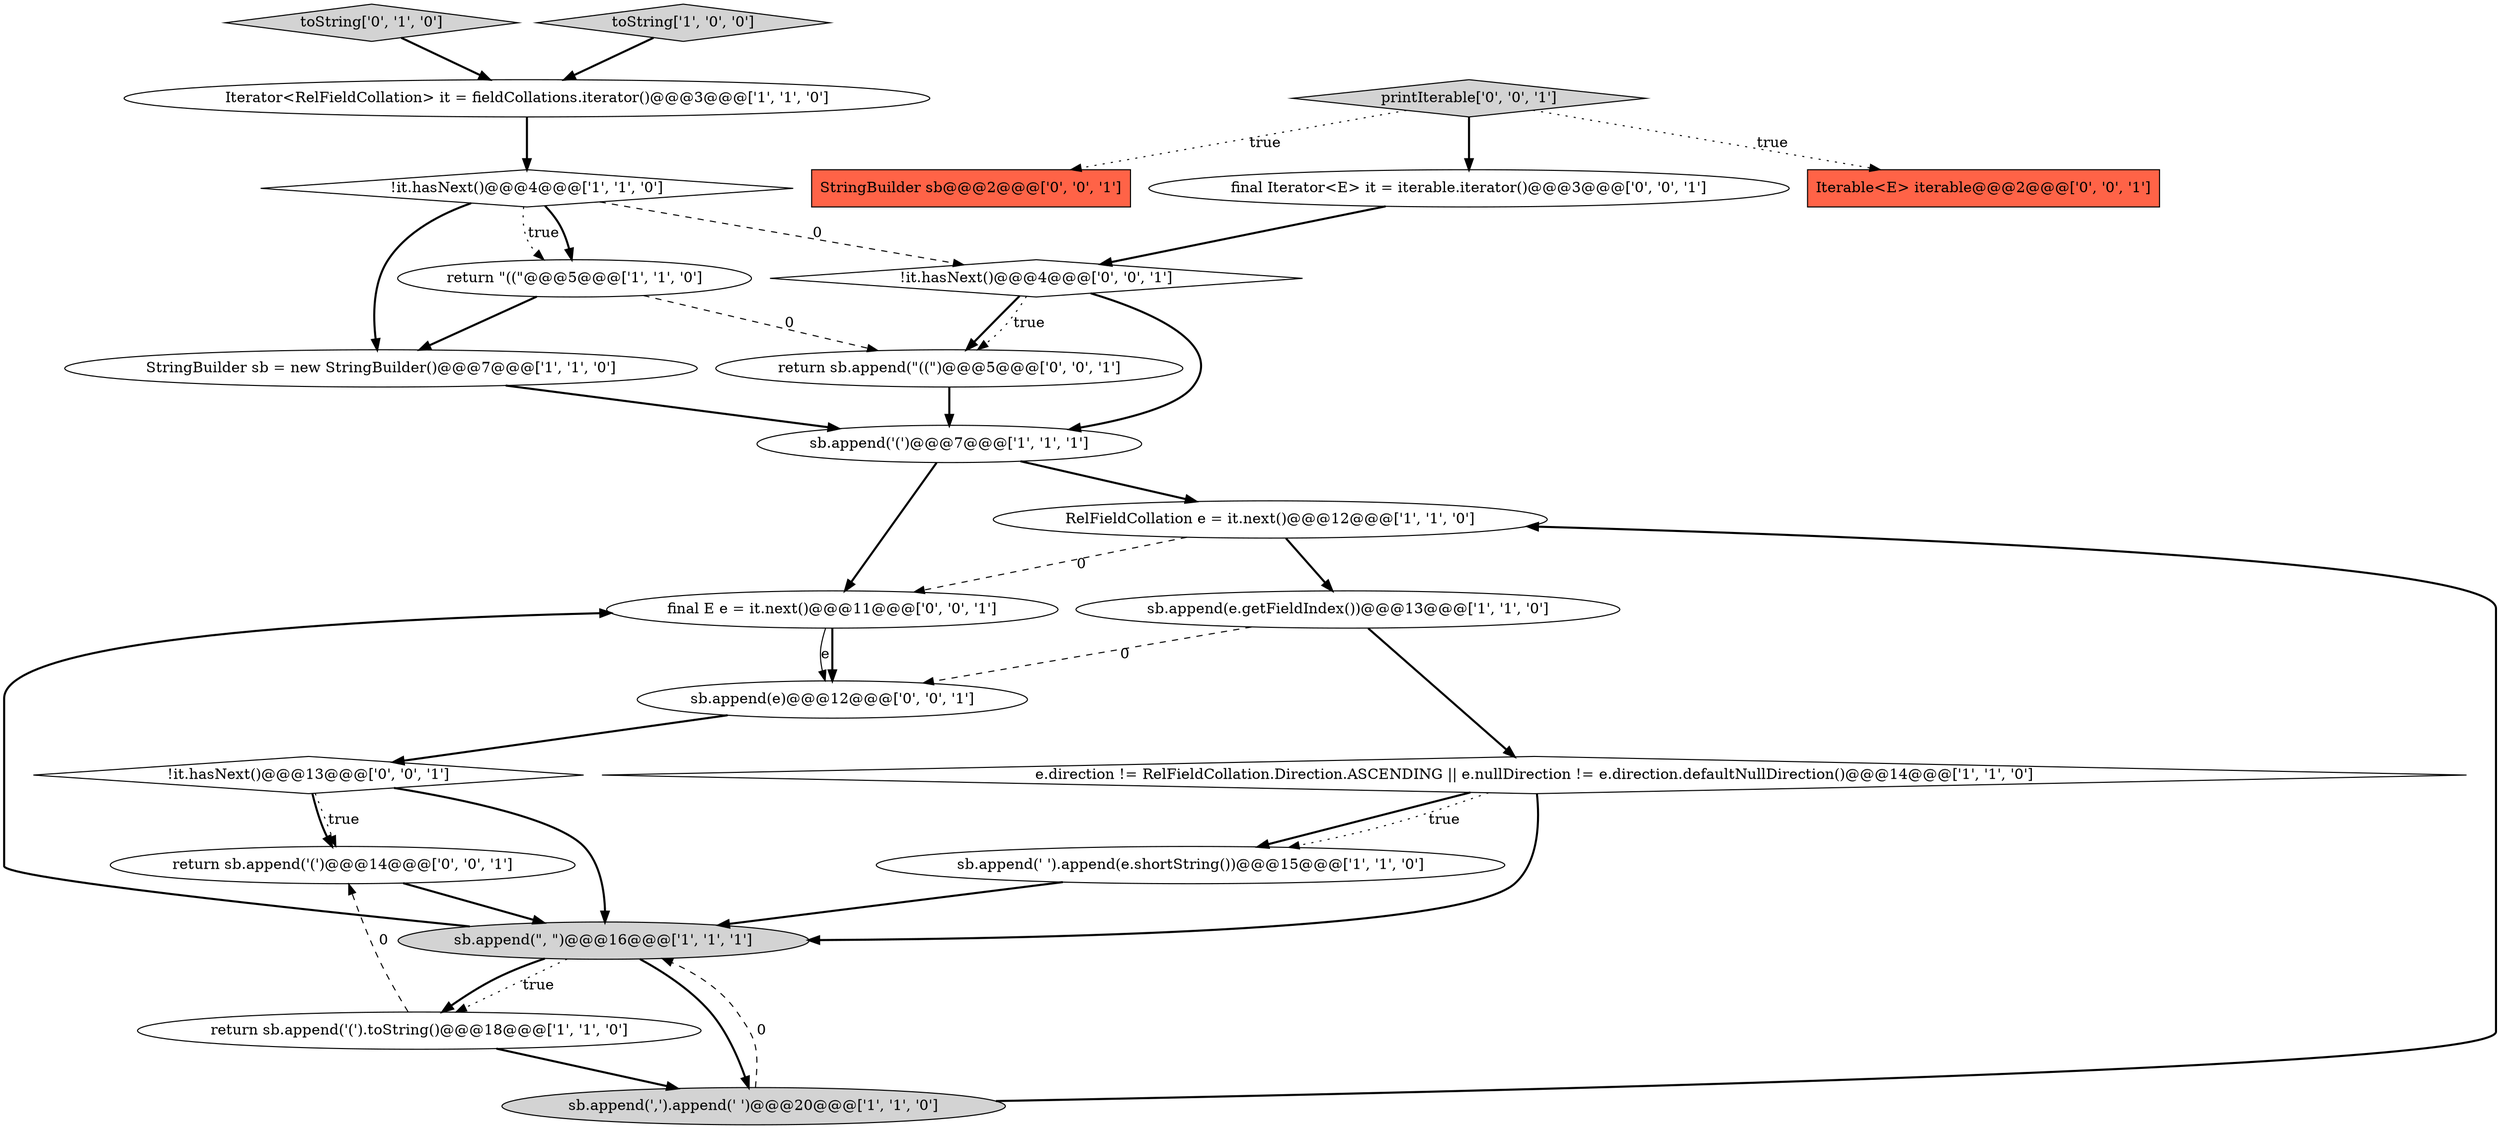 digraph {
2 [style = filled, label = "return \"((\"@@@5@@@['1', '1', '0']", fillcolor = white, shape = ellipse image = "AAA0AAABBB1BBB"];
10 [style = filled, label = "sb.append(' ').append(e.shortString())@@@15@@@['1', '1', '0']", fillcolor = white, shape = ellipse image = "AAA0AAABBB1BBB"];
13 [style = filled, label = "toString['0', '1', '0']", fillcolor = lightgray, shape = diamond image = "AAA0AAABBB2BBB"];
0 [style = filled, label = "sb.append(',').append(' ')@@@20@@@['1', '1', '0']", fillcolor = lightgray, shape = ellipse image = "AAA0AAABBB1BBB"];
20 [style = filled, label = "printIterable['0', '0', '1']", fillcolor = lightgray, shape = diamond image = "AAA0AAABBB3BBB"];
1 [style = filled, label = "StringBuilder sb = new StringBuilder()@@@7@@@['1', '1', '0']", fillcolor = white, shape = ellipse image = "AAA0AAABBB1BBB"];
19 [style = filled, label = "Iterable<E> iterable@@@2@@@['0', '0', '1']", fillcolor = tomato, shape = box image = "AAA0AAABBB3BBB"];
11 [style = filled, label = "toString['1', '0', '0']", fillcolor = lightgray, shape = diamond image = "AAA0AAABBB1BBB"];
15 [style = filled, label = "return sb.append(\"((\")@@@5@@@['0', '0', '1']", fillcolor = white, shape = ellipse image = "AAA0AAABBB3BBB"];
5 [style = filled, label = "RelFieldCollation e = it.next()@@@12@@@['1', '1', '0']", fillcolor = white, shape = ellipse image = "AAA0AAABBB1BBB"];
7 [style = filled, label = "!it.hasNext()@@@4@@@['1', '1', '0']", fillcolor = white, shape = diamond image = "AAA0AAABBB1BBB"];
21 [style = filled, label = "!it.hasNext()@@@4@@@['0', '0', '1']", fillcolor = white, shape = diamond image = "AAA0AAABBB3BBB"];
3 [style = filled, label = "e.direction != RelFieldCollation.Direction.ASCENDING || e.nullDirection != e.direction.defaultNullDirection()@@@14@@@['1', '1', '0']", fillcolor = white, shape = diamond image = "AAA0AAABBB1BBB"];
17 [style = filled, label = "sb.append(e)@@@12@@@['0', '0', '1']", fillcolor = white, shape = ellipse image = "AAA0AAABBB3BBB"];
22 [style = filled, label = "final E e = it.next()@@@11@@@['0', '0', '1']", fillcolor = white, shape = ellipse image = "AAA0AAABBB3BBB"];
8 [style = filled, label = "return sb.append('(').toString()@@@18@@@['1', '1', '0']", fillcolor = white, shape = ellipse image = "AAA0AAABBB1BBB"];
18 [style = filled, label = "!it.hasNext()@@@13@@@['0', '0', '1']", fillcolor = white, shape = diamond image = "AAA0AAABBB3BBB"];
9 [style = filled, label = "sb.append(e.getFieldIndex())@@@13@@@['1', '1', '0']", fillcolor = white, shape = ellipse image = "AAA0AAABBB1BBB"];
23 [style = filled, label = "StringBuilder sb@@@2@@@['0', '0', '1']", fillcolor = tomato, shape = box image = "AAA0AAABBB3BBB"];
16 [style = filled, label = "final Iterator<E> it = iterable.iterator()@@@3@@@['0', '0', '1']", fillcolor = white, shape = ellipse image = "AAA0AAABBB3BBB"];
4 [style = filled, label = "sb.append('(')@@@7@@@['1', '1', '1']", fillcolor = white, shape = ellipse image = "AAA0AAABBB1BBB"];
14 [style = filled, label = "return sb.append('(')@@@14@@@['0', '0', '1']", fillcolor = white, shape = ellipse image = "AAA0AAABBB3BBB"];
12 [style = filled, label = "sb.append(\", \")@@@16@@@['1', '1', '1']", fillcolor = lightgray, shape = ellipse image = "AAA0AAABBB1BBB"];
6 [style = filled, label = "Iterator<RelFieldCollation> it = fieldCollations.iterator()@@@3@@@['1', '1', '0']", fillcolor = white, shape = ellipse image = "AAA0AAABBB1BBB"];
7->2 [style = dotted, label="true"];
12->0 [style = bold, label=""];
5->22 [style = dashed, label="0"];
3->10 [style = bold, label=""];
8->14 [style = dashed, label="0"];
0->12 [style = dashed, label="0"];
21->15 [style = bold, label=""];
20->16 [style = bold, label=""];
8->0 [style = bold, label=""];
17->18 [style = bold, label=""];
4->5 [style = bold, label=""];
15->4 [style = bold, label=""];
9->3 [style = bold, label=""];
13->6 [style = bold, label=""];
9->17 [style = dashed, label="0"];
14->12 [style = bold, label=""];
4->22 [style = bold, label=""];
2->15 [style = dashed, label="0"];
5->9 [style = bold, label=""];
11->6 [style = bold, label=""];
22->17 [style = bold, label=""];
22->17 [style = solid, label="e"];
21->15 [style = dotted, label="true"];
20->23 [style = dotted, label="true"];
12->22 [style = bold, label=""];
10->12 [style = bold, label=""];
18->14 [style = dotted, label="true"];
3->10 [style = dotted, label="true"];
12->8 [style = dotted, label="true"];
7->21 [style = dashed, label="0"];
16->21 [style = bold, label=""];
3->12 [style = bold, label=""];
2->1 [style = bold, label=""];
1->4 [style = bold, label=""];
20->19 [style = dotted, label="true"];
7->1 [style = bold, label=""];
18->12 [style = bold, label=""];
6->7 [style = bold, label=""];
0->5 [style = bold, label=""];
18->14 [style = bold, label=""];
21->4 [style = bold, label=""];
12->8 [style = bold, label=""];
7->2 [style = bold, label=""];
}
